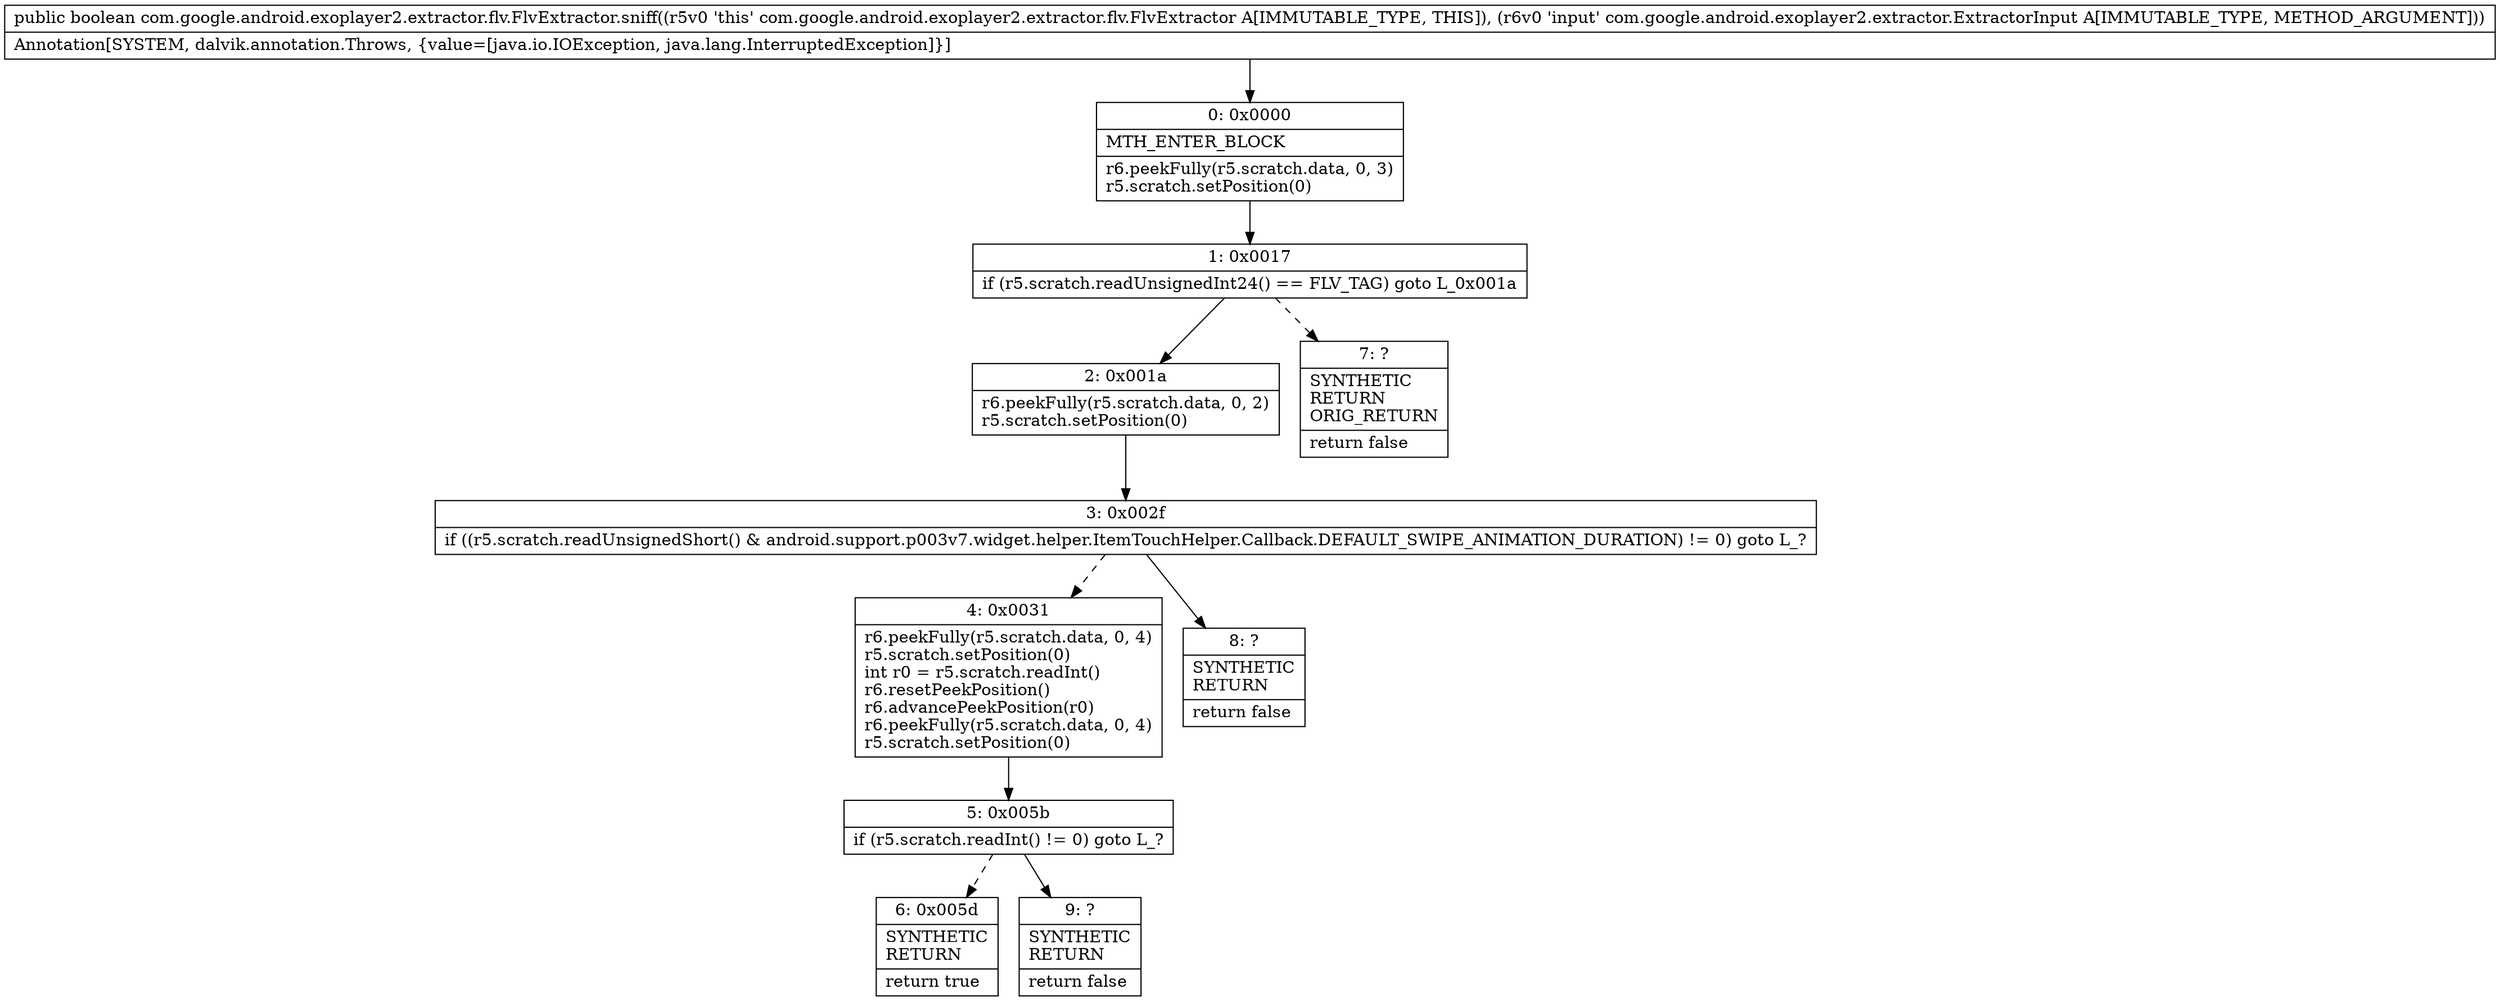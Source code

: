 digraph "CFG forcom.google.android.exoplayer2.extractor.flv.FlvExtractor.sniff(Lcom\/google\/android\/exoplayer2\/extractor\/ExtractorInput;)Z" {
Node_0 [shape=record,label="{0\:\ 0x0000|MTH_ENTER_BLOCK\l|r6.peekFully(r5.scratch.data, 0, 3)\lr5.scratch.setPosition(0)\l}"];
Node_1 [shape=record,label="{1\:\ 0x0017|if (r5.scratch.readUnsignedInt24() == FLV_TAG) goto L_0x001a\l}"];
Node_2 [shape=record,label="{2\:\ 0x001a|r6.peekFully(r5.scratch.data, 0, 2)\lr5.scratch.setPosition(0)\l}"];
Node_3 [shape=record,label="{3\:\ 0x002f|if ((r5.scratch.readUnsignedShort() & android.support.p003v7.widget.helper.ItemTouchHelper.Callback.DEFAULT_SWIPE_ANIMATION_DURATION) != 0) goto L_?\l}"];
Node_4 [shape=record,label="{4\:\ 0x0031|r6.peekFully(r5.scratch.data, 0, 4)\lr5.scratch.setPosition(0)\lint r0 = r5.scratch.readInt()\lr6.resetPeekPosition()\lr6.advancePeekPosition(r0)\lr6.peekFully(r5.scratch.data, 0, 4)\lr5.scratch.setPosition(0)\l}"];
Node_5 [shape=record,label="{5\:\ 0x005b|if (r5.scratch.readInt() != 0) goto L_?\l}"];
Node_6 [shape=record,label="{6\:\ 0x005d|SYNTHETIC\lRETURN\l|return true\l}"];
Node_7 [shape=record,label="{7\:\ ?|SYNTHETIC\lRETURN\lORIG_RETURN\l|return false\l}"];
Node_8 [shape=record,label="{8\:\ ?|SYNTHETIC\lRETURN\l|return false\l}"];
Node_9 [shape=record,label="{9\:\ ?|SYNTHETIC\lRETURN\l|return false\l}"];
MethodNode[shape=record,label="{public boolean com.google.android.exoplayer2.extractor.flv.FlvExtractor.sniff((r5v0 'this' com.google.android.exoplayer2.extractor.flv.FlvExtractor A[IMMUTABLE_TYPE, THIS]), (r6v0 'input' com.google.android.exoplayer2.extractor.ExtractorInput A[IMMUTABLE_TYPE, METHOD_ARGUMENT]))  | Annotation[SYSTEM, dalvik.annotation.Throws, \{value=[java.io.IOException, java.lang.InterruptedException]\}]\l}"];
MethodNode -> Node_0;
Node_0 -> Node_1;
Node_1 -> Node_2;
Node_1 -> Node_7[style=dashed];
Node_2 -> Node_3;
Node_3 -> Node_4[style=dashed];
Node_3 -> Node_8;
Node_4 -> Node_5;
Node_5 -> Node_6[style=dashed];
Node_5 -> Node_9;
}


